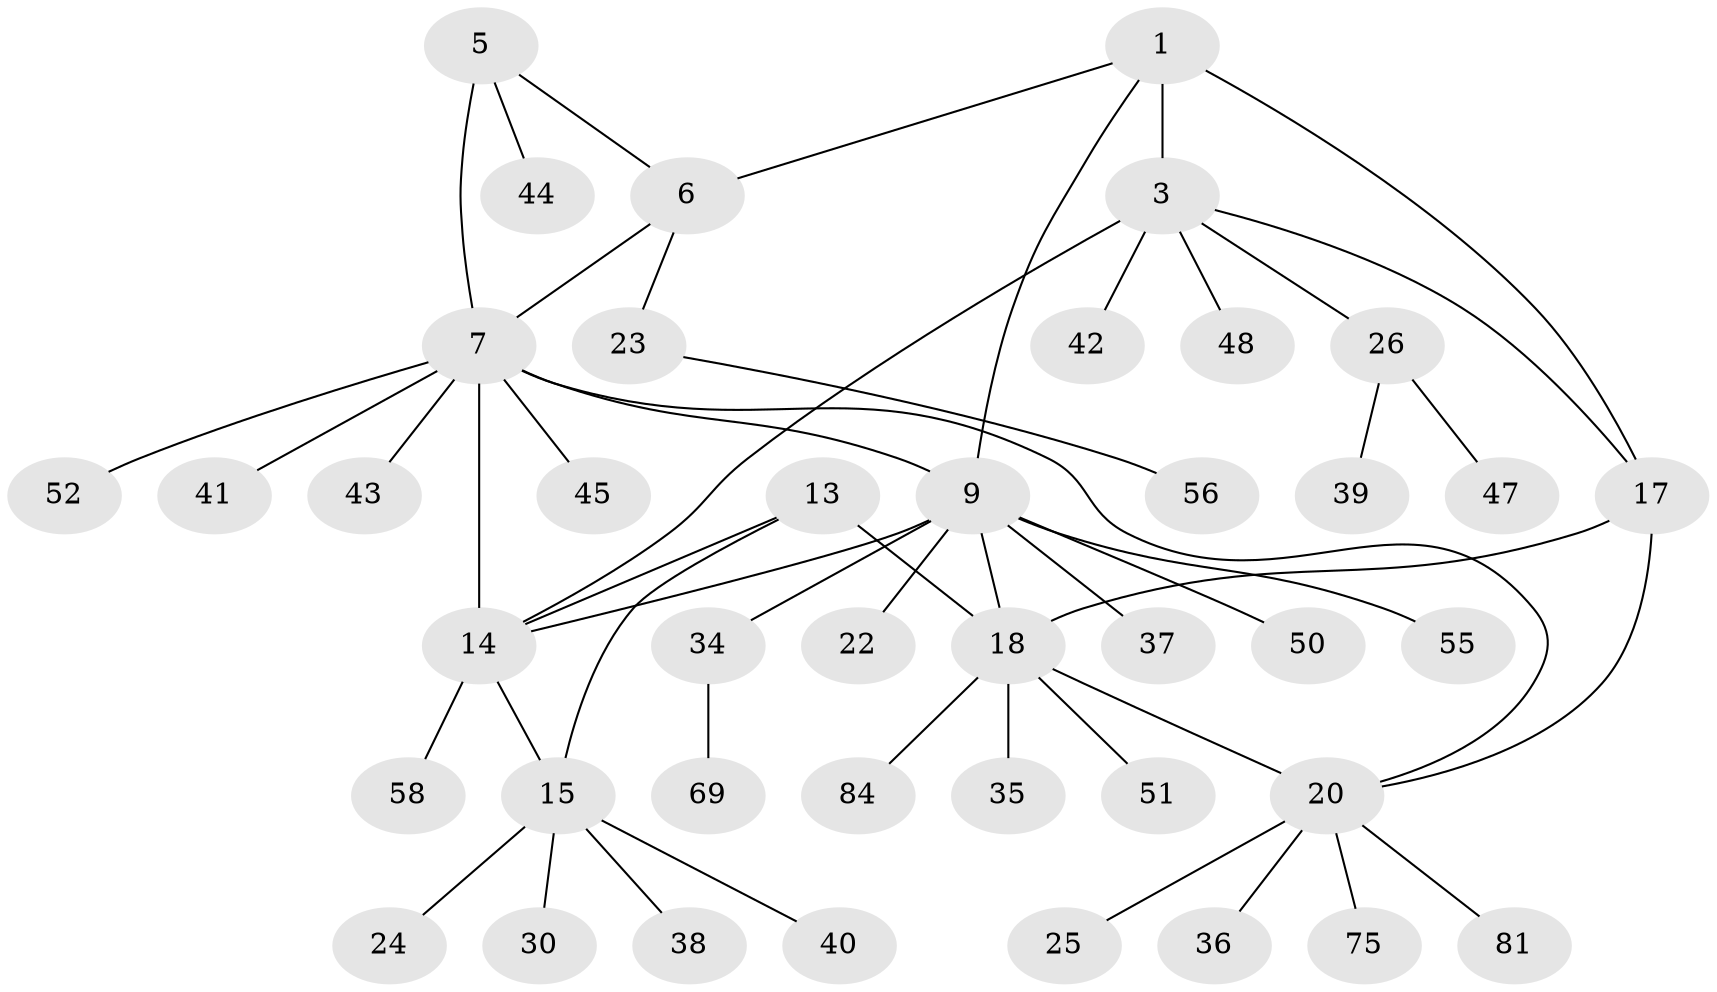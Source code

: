 // original degree distribution, {4: 0.09411764705882353, 7: 0.023529411764705882, 6: 0.058823529411764705, 5: 0.03529411764705882, 11: 0.011764705882352941, 8: 0.03529411764705882, 10: 0.011764705882352941, 1: 0.5764705882352941, 2: 0.11764705882352941, 3: 0.03529411764705882}
// Generated by graph-tools (version 1.1) at 2025/15/03/09/25 04:15:47]
// undirected, 42 vertices, 51 edges
graph export_dot {
graph [start="1"]
  node [color=gray90,style=filled];
  1 [super="+2+32"];
  3 [super="+4+67"];
  5 [super="+46"];
  6;
  7 [super="+27+8"];
  9 [super="+12+10+76+11"];
  13;
  14;
  15 [super="+16+65"];
  17 [super="+31"];
  18 [super="+19+21"];
  20;
  22;
  23 [super="+28"];
  24;
  25;
  26 [super="+33"];
  30 [super="+73"];
  34;
  35;
  36 [super="+74"];
  37;
  38;
  39;
  40 [super="+57"];
  41;
  42 [super="+49+85"];
  43;
  44;
  45;
  47 [super="+63+83+60"];
  48;
  50;
  51 [super="+54+72"];
  52;
  55;
  56;
  58 [super="+71"];
  69;
  75;
  81;
  84;
  1 -- 3 [weight=4];
  1 -- 17;
  1 -- 6;
  1 -- 9;
  3 -- 14;
  3 -- 26;
  3 -- 48;
  3 -- 42;
  3 -- 17;
  5 -- 6;
  5 -- 7 [weight=2];
  5 -- 44;
  6 -- 7 [weight=2];
  6 -- 23;
  7 -- 9 [weight=2];
  7 -- 41;
  7 -- 43;
  7 -- 45;
  7 -- 14;
  7 -- 20;
  7 -- 52;
  9 -- 14;
  9 -- 55;
  9 -- 22;
  9 -- 18;
  9 -- 34;
  9 -- 50;
  9 -- 37;
  13 -- 14;
  13 -- 15 [weight=2];
  13 -- 18;
  14 -- 15 [weight=2];
  14 -- 58;
  15 -- 38;
  15 -- 30;
  15 -- 24;
  15 -- 40;
  17 -- 18 [weight=2];
  17 -- 20;
  18 -- 20 [weight=2];
  18 -- 51;
  18 -- 35;
  18 -- 84;
  20 -- 25;
  20 -- 36;
  20 -- 75;
  20 -- 81;
  23 -- 56;
  26 -- 39;
  26 -- 47;
  34 -- 69;
}
